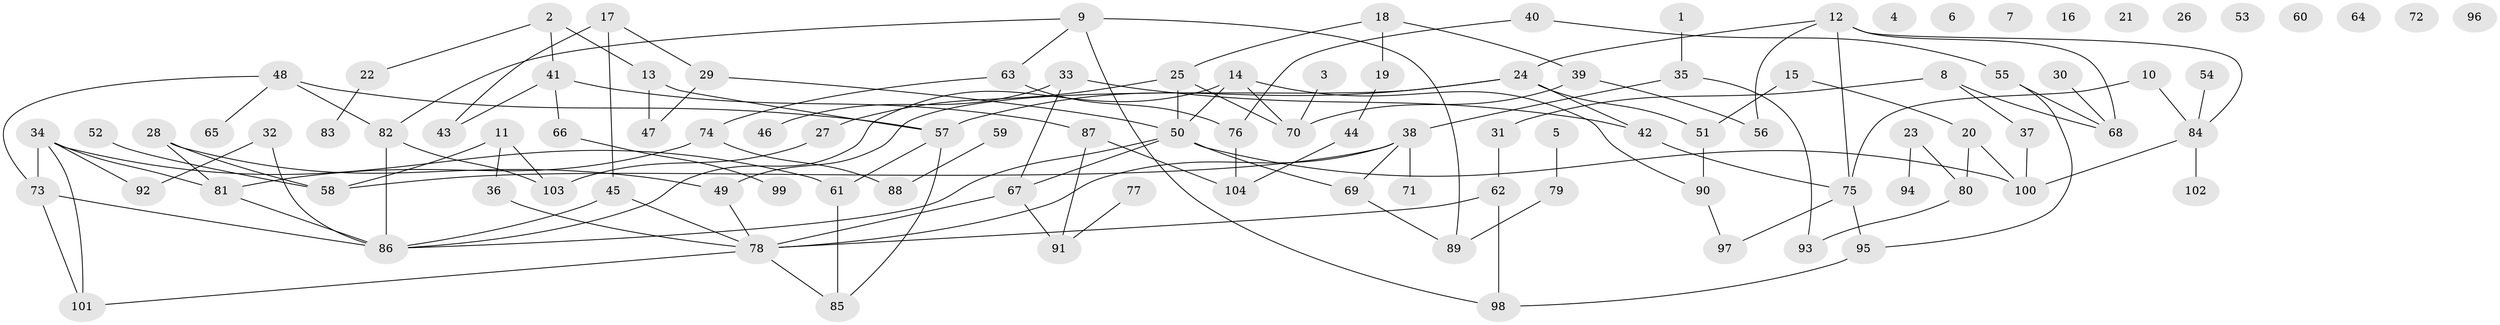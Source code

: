 // Generated by graph-tools (version 1.1) at 2025/13/03/09/25 04:13:10]
// undirected, 104 vertices, 134 edges
graph export_dot {
graph [start="1"]
  node [color=gray90,style=filled];
  1;
  2;
  3;
  4;
  5;
  6;
  7;
  8;
  9;
  10;
  11;
  12;
  13;
  14;
  15;
  16;
  17;
  18;
  19;
  20;
  21;
  22;
  23;
  24;
  25;
  26;
  27;
  28;
  29;
  30;
  31;
  32;
  33;
  34;
  35;
  36;
  37;
  38;
  39;
  40;
  41;
  42;
  43;
  44;
  45;
  46;
  47;
  48;
  49;
  50;
  51;
  52;
  53;
  54;
  55;
  56;
  57;
  58;
  59;
  60;
  61;
  62;
  63;
  64;
  65;
  66;
  67;
  68;
  69;
  70;
  71;
  72;
  73;
  74;
  75;
  76;
  77;
  78;
  79;
  80;
  81;
  82;
  83;
  84;
  85;
  86;
  87;
  88;
  89;
  90;
  91;
  92;
  93;
  94;
  95;
  96;
  97;
  98;
  99;
  100;
  101;
  102;
  103;
  104;
  1 -- 35;
  2 -- 13;
  2 -- 22;
  2 -- 41;
  3 -- 70;
  5 -- 79;
  8 -- 31;
  8 -- 37;
  8 -- 68;
  9 -- 63;
  9 -- 82;
  9 -- 89;
  9 -- 98;
  10 -- 75;
  10 -- 84;
  11 -- 36;
  11 -- 58;
  11 -- 103;
  12 -- 24;
  12 -- 56;
  12 -- 68;
  12 -- 75;
  12 -- 84;
  13 -- 47;
  13 -- 57;
  14 -- 50;
  14 -- 70;
  14 -- 86;
  14 -- 90;
  15 -- 20;
  15 -- 51;
  17 -- 29;
  17 -- 43;
  17 -- 45;
  18 -- 19;
  18 -- 25;
  18 -- 39;
  19 -- 44;
  20 -- 80;
  20 -- 100;
  22 -- 83;
  23 -- 80;
  23 -- 94;
  24 -- 42;
  24 -- 49;
  24 -- 51;
  24 -- 57;
  25 -- 27;
  25 -- 50;
  25 -- 70;
  27 -- 103;
  28 -- 49;
  28 -- 58;
  28 -- 81;
  29 -- 47;
  29 -- 50;
  30 -- 68;
  31 -- 62;
  32 -- 86;
  32 -- 92;
  33 -- 42;
  33 -- 46;
  33 -- 67;
  34 -- 61;
  34 -- 73;
  34 -- 81;
  34 -- 92;
  34 -- 101;
  35 -- 38;
  35 -- 93;
  36 -- 78;
  37 -- 100;
  38 -- 58;
  38 -- 69;
  38 -- 71;
  38 -- 78;
  39 -- 56;
  39 -- 70;
  40 -- 55;
  40 -- 76;
  41 -- 43;
  41 -- 66;
  41 -- 87;
  42 -- 75;
  44 -- 104;
  45 -- 78;
  45 -- 86;
  48 -- 57;
  48 -- 65;
  48 -- 73;
  48 -- 82;
  49 -- 78;
  50 -- 67;
  50 -- 69;
  50 -- 86;
  50 -- 100;
  51 -- 90;
  52 -- 58;
  54 -- 84;
  55 -- 68;
  55 -- 95;
  57 -- 61;
  57 -- 85;
  59 -- 88;
  61 -- 85;
  62 -- 78;
  62 -- 98;
  63 -- 74;
  63 -- 76;
  66 -- 99;
  67 -- 78;
  67 -- 91;
  69 -- 89;
  73 -- 86;
  73 -- 101;
  74 -- 81;
  74 -- 88;
  75 -- 95;
  75 -- 97;
  76 -- 104;
  77 -- 91;
  78 -- 85;
  78 -- 101;
  79 -- 89;
  80 -- 93;
  81 -- 86;
  82 -- 86;
  82 -- 103;
  84 -- 100;
  84 -- 102;
  87 -- 91;
  87 -- 104;
  90 -- 97;
  95 -- 98;
}
